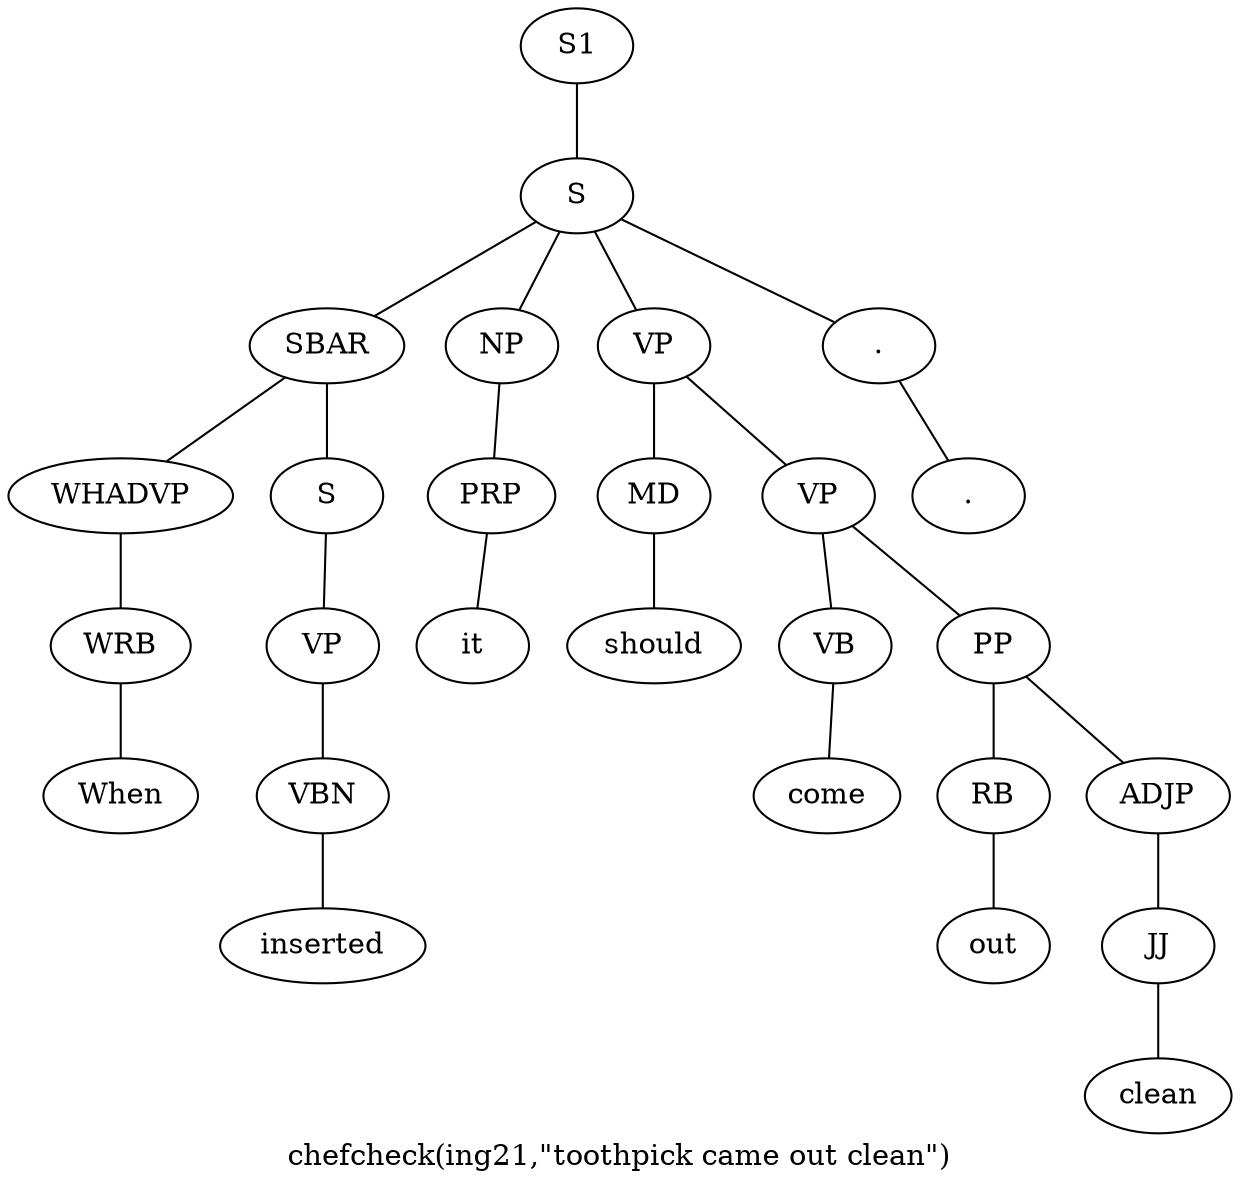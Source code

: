 graph SyntaxGraph {
	label = "chefcheck(ing21,\"toothpick came out clean\")";
	Node0 [label="S1"];
	Node1 [label="S"];
	Node2 [label="SBAR"];
	Node3 [label="WHADVP"];
	Node4 [label="WRB"];
	Node5 [label="When"];
	Node6 [label="S"];
	Node7 [label="VP"];
	Node8 [label="VBN"];
	Node9 [label="inserted"];
	Node10 [label="NP"];
	Node11 [label="PRP"];
	Node12 [label="it"];
	Node13 [label="VP"];
	Node14 [label="MD"];
	Node15 [label="should"];
	Node16 [label="VP"];
	Node17 [label="VB"];
	Node18 [label="come"];
	Node19 [label="PP"];
	Node20 [label="RB"];
	Node21 [label="out"];
	Node22 [label="ADJP"];
	Node23 [label="JJ"];
	Node24 [label="clean"];
	Node25 [label="."];
	Node26 [label="."];

	Node0 -- Node1;
	Node1 -- Node2;
	Node1 -- Node10;
	Node1 -- Node13;
	Node1 -- Node25;
	Node2 -- Node3;
	Node2 -- Node6;
	Node3 -- Node4;
	Node4 -- Node5;
	Node6 -- Node7;
	Node7 -- Node8;
	Node8 -- Node9;
	Node10 -- Node11;
	Node11 -- Node12;
	Node13 -- Node14;
	Node13 -- Node16;
	Node14 -- Node15;
	Node16 -- Node17;
	Node16 -- Node19;
	Node17 -- Node18;
	Node19 -- Node20;
	Node19 -- Node22;
	Node20 -- Node21;
	Node22 -- Node23;
	Node23 -- Node24;
	Node25 -- Node26;
}